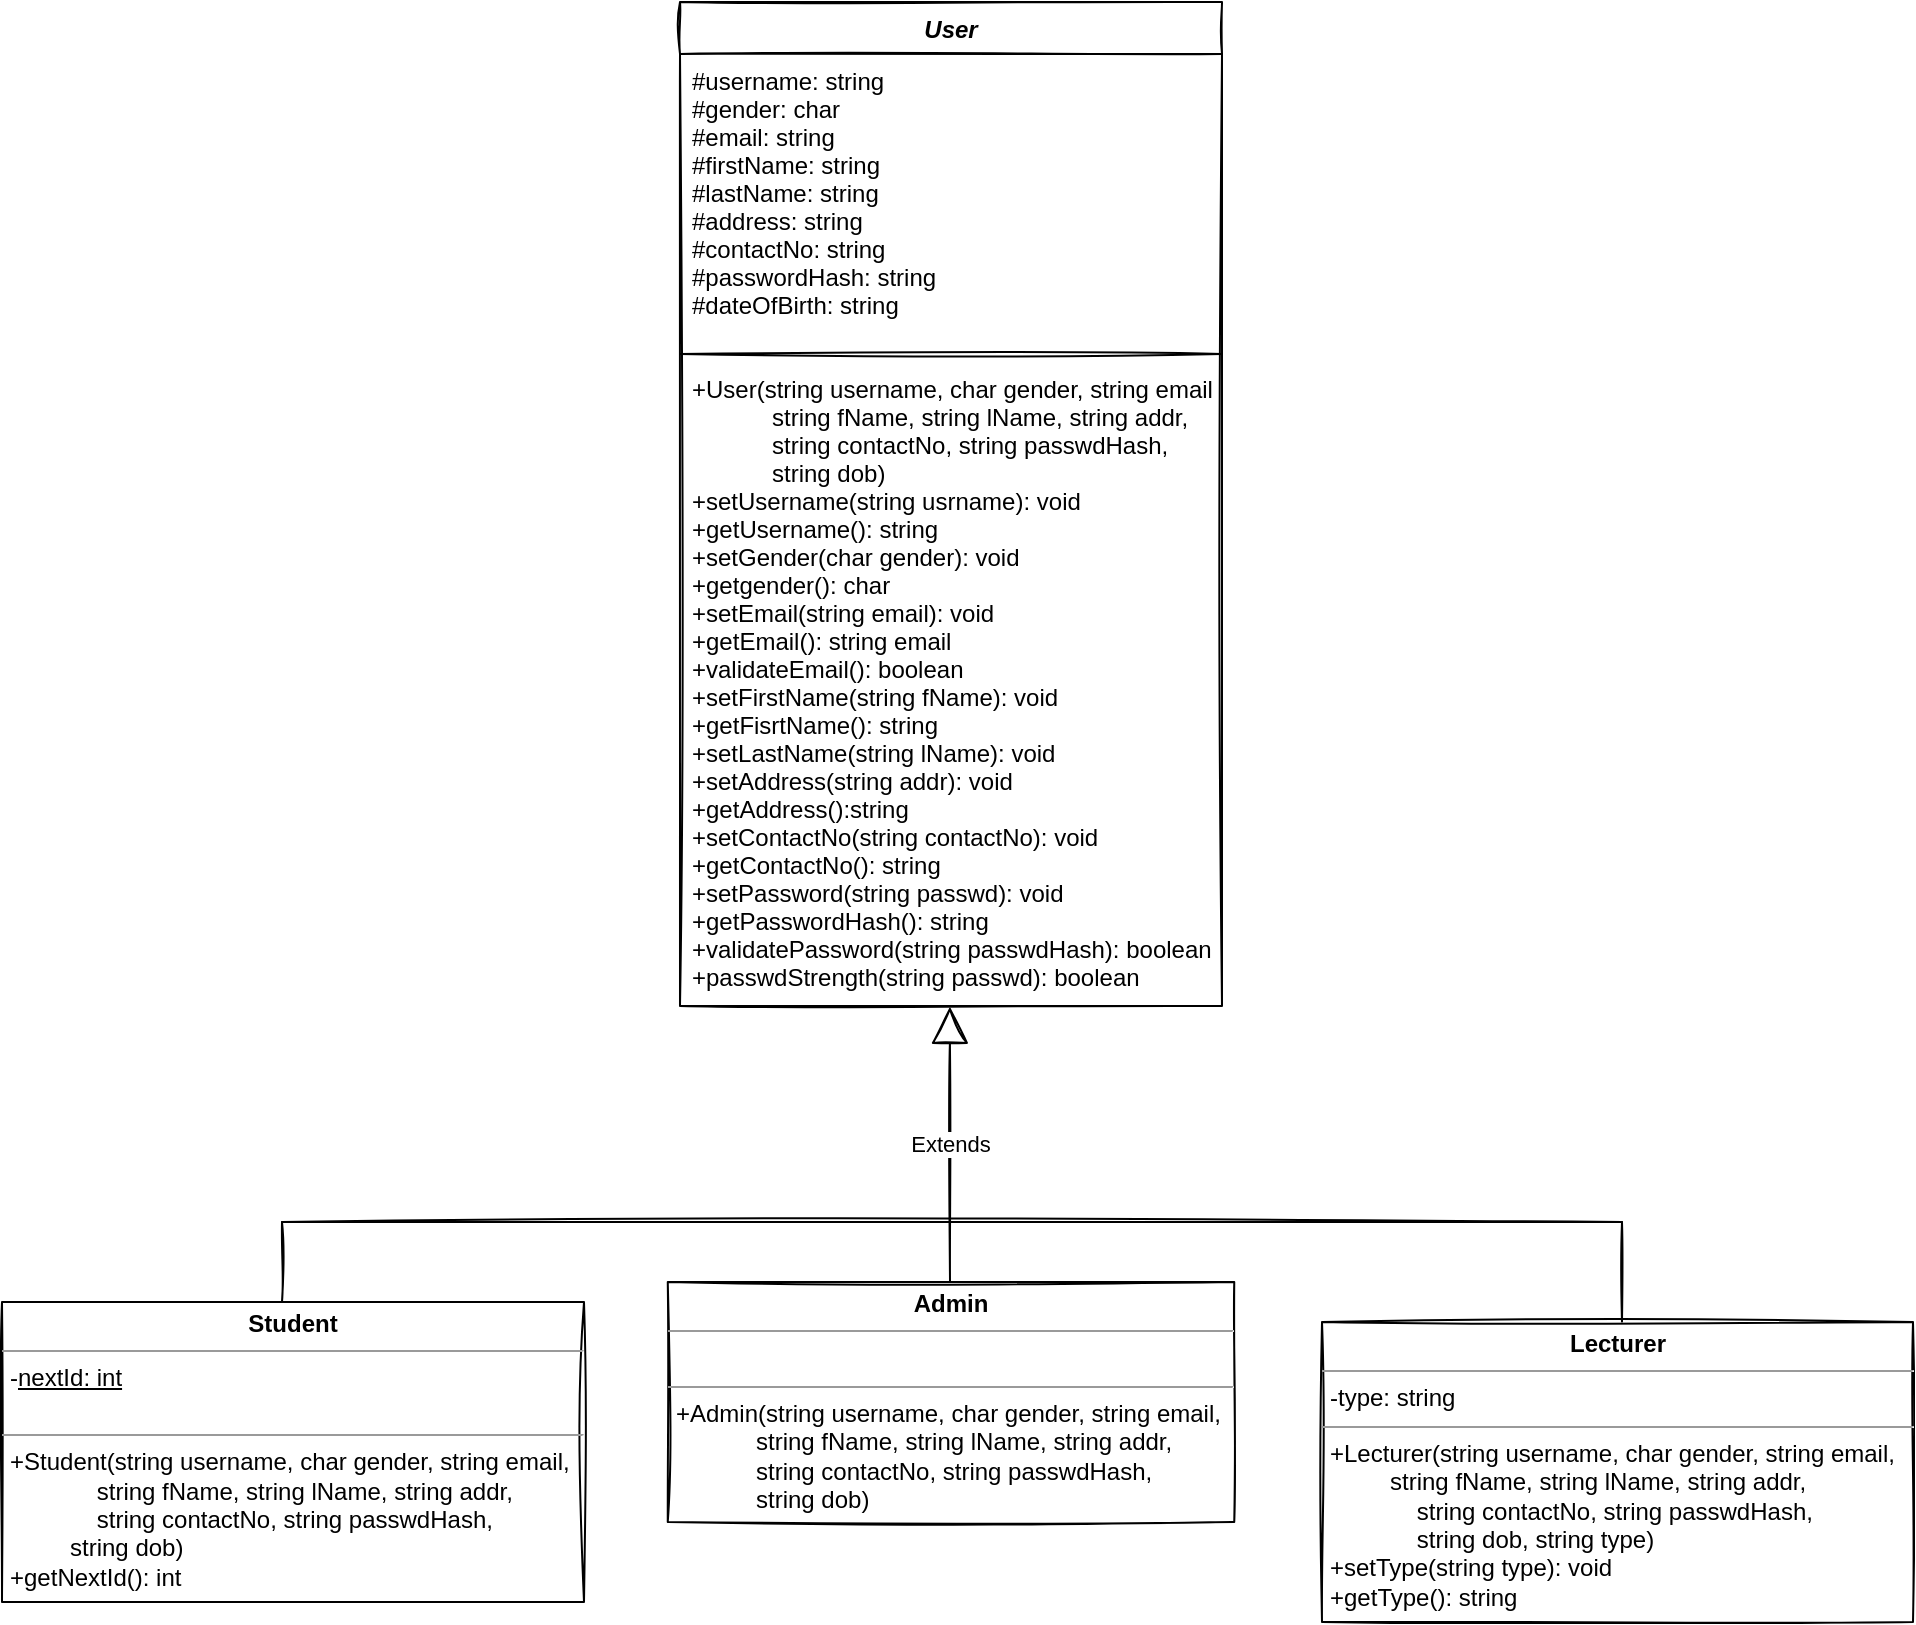 <mxfile version="19.0.2" type="github">
  <diagram id="C5RBs43oDa-KdzZeNtuy" name="Page-1">
    <mxGraphModel dx="1899" dy="539" grid="1" gridSize="10" guides="1" tooltips="1" connect="1" arrows="1" fold="1" page="1" pageScale="1" pageWidth="827" pageHeight="1169" background="none" math="0" shadow="0">
      <root>
        <mxCell id="WIyWlLk6GJQsqaUBKTNV-0" />
        <mxCell id="WIyWlLk6GJQsqaUBKTNV-1" parent="WIyWlLk6GJQsqaUBKTNV-0" />
        <mxCell id="vsI8x4DNpOkH-mvnldtv-0" value="User" style="swimlane;fontStyle=3;align=center;verticalAlign=top;childLayout=stackLayout;horizontal=1;startSize=26;horizontalStack=0;resizeParent=1;resizeParentMax=0;resizeLast=0;collapsible=1;marginBottom=0;rounded=0;sketch=1;shadow=0;swimlaneLine=1;glass=0;" parent="WIyWlLk6GJQsqaUBKTNV-1" vertex="1">
          <mxGeometry x="269" y="60" width="271" height="502" as="geometry" />
        </mxCell>
        <mxCell id="vsI8x4DNpOkH-mvnldtv-1" value="#username: string&#xa;#gender: char&#xa;#email: string&#xa;#firstName: string&#xa;#lastName: string&#xa;#address: string&#xa;#contactNo: string&#xa;#passwordHash: string&#xa;#dateOfBirth: string" style="text;strokeColor=none;fillColor=none;align=left;verticalAlign=top;spacingLeft=4;spacingRight=4;overflow=hidden;rotatable=0;points=[[0,0.5],[1,0.5]];portConstraint=eastwest;rounded=0;sketch=1;" parent="vsI8x4DNpOkH-mvnldtv-0" vertex="1">
          <mxGeometry y="26" width="271" height="146" as="geometry" />
        </mxCell>
        <mxCell id="vsI8x4DNpOkH-mvnldtv-2" value="" style="line;strokeWidth=1;fillColor=none;align=left;verticalAlign=middle;spacingTop=-1;spacingLeft=3;spacingRight=3;rotatable=0;labelPosition=right;points=[];portConstraint=eastwest;rounded=0;sketch=1;" parent="vsI8x4DNpOkH-mvnldtv-0" vertex="1">
          <mxGeometry y="172" width="271" height="8" as="geometry" />
        </mxCell>
        <mxCell id="vsI8x4DNpOkH-mvnldtv-3" value="+User(string username, char gender, string email, &#xa;            string fName, string lName, string addr,&#xa;            string contactNo, string passwdHash, &#xa;            string dob)&#xa;+setUsername(string usrname): void&#xa;+getUsername(): string&#xa;+setGender(char gender): void&#xa;+getgender(): char&#xa;+setEmail(string email): void&#xa;+getEmail(): string email&#xa;+validateEmail(): boolean&#xa;+setFirstName(string fName): void&#xa;+getFisrtName(): string&#xa;+setLastName(string lName): void&#xa;+setAddress(string addr): void&#xa;+getAddress():string&#xa;+setContactNo(string contactNo): void&#xa;+getContactNo(): string&#xa;+setPassword(string passwd): void&#xa;+getPasswordHash(): string&#xa;+validatePassword(string passwdHash): boolean&#xa;+passwdStrength(string passwd): boolean" style="text;strokeColor=none;fillColor=none;align=left;verticalAlign=top;spacingLeft=4;spacingRight=4;overflow=hidden;rotatable=0;points=[[0,0.5],[1,0.5]];portConstraint=eastwest;rounded=0;sketch=1;" parent="vsI8x4DNpOkH-mvnldtv-0" vertex="1">
          <mxGeometry y="180" width="271" height="322" as="geometry" />
        </mxCell>
        <mxCell id="vsI8x4DNpOkH-mvnldtv-5" value="&lt;p style=&quot;margin:0px;margin-top:4px;text-align:center;&quot;&gt;&lt;b&gt;Admin&lt;/b&gt;&lt;/p&gt;&lt;hr size=&quot;1&quot;&gt;&lt;p style=&quot;margin:0px;margin-left:4px;&quot;&gt;&lt;br&gt;&lt;/p&gt;&lt;hr size=&quot;1&quot;&gt;&lt;p style=&quot;margin:0px;margin-left:4px;&quot;&gt;+Admin(string username, char gender, string email,&lt;br style=&quot;padding: 0px; margin: 0px;&quot;&gt;&amp;nbsp;&amp;nbsp;&amp;nbsp;&amp;nbsp;&amp;nbsp;&amp;nbsp;&amp;nbsp;&amp;nbsp;&amp;nbsp;&amp;nbsp;&amp;nbsp;&amp;nbsp;string fName, string lName, string addr,&lt;br style=&quot;padding: 0px; margin: 0px;&quot;&gt;&amp;nbsp;&amp;nbsp;&amp;nbsp;&amp;nbsp;&amp;nbsp;&amp;nbsp;&amp;nbsp;&amp;nbsp;&amp;nbsp;&amp;nbsp;&amp;nbsp;&amp;nbsp;string contactNo, string passwdHash,&lt;br style=&quot;padding: 0px; margin: 0px;&quot;&gt;&amp;nbsp;&amp;nbsp;&amp;nbsp;&amp;nbsp;&amp;nbsp;&amp;nbsp;&amp;nbsp;&amp;nbsp;&amp;nbsp;&amp;nbsp;&amp;nbsp;&amp;nbsp;string dob)&lt;br&gt;&lt;/p&gt;" style="verticalAlign=top;align=left;overflow=fill;fontSize=12;fontFamily=Helvetica;html=1;rounded=0;sketch=1;" parent="WIyWlLk6GJQsqaUBKTNV-1" vertex="1">
          <mxGeometry x="262.88" y="700" width="283.25" height="120" as="geometry" />
        </mxCell>
        <mxCell id="vsI8x4DNpOkH-mvnldtv-7" value="Extends" style="endArrow=block;endSize=16;endFill=0;html=1;rounded=1;sketch=1;curved=0;entryX=0.498;entryY=1.001;entryDx=0;entryDy=0;entryPerimeter=0;" parent="WIyWlLk6GJQsqaUBKTNV-1" target="vsI8x4DNpOkH-mvnldtv-3" edge="1">
          <mxGeometry width="160" relative="1" as="geometry">
            <mxPoint x="404" y="700" as="sourcePoint" />
            <mxPoint x="404.13" y="585" as="targetPoint" />
            <Array as="points" />
          </mxGeometry>
        </mxCell>
        <mxCell id="vsI8x4DNpOkH-mvnldtv-18" value="" style="endArrow=none;html=1;rounded=1;sketch=1;curved=0;" parent="WIyWlLk6GJQsqaUBKTNV-1" edge="1">
          <mxGeometry width="50" height="50" relative="1" as="geometry">
            <mxPoint x="70" y="670" as="sourcePoint" />
            <mxPoint x="740" y="670" as="targetPoint" />
          </mxGeometry>
        </mxCell>
        <mxCell id="vsI8x4DNpOkH-mvnldtv-20" value="" style="endArrow=none;html=1;rounded=1;sketch=1;curved=0;" parent="WIyWlLk6GJQsqaUBKTNV-1" edge="1">
          <mxGeometry width="50" height="50" relative="1" as="geometry">
            <mxPoint x="70" y="710" as="sourcePoint" />
            <mxPoint x="70" y="670" as="targetPoint" />
          </mxGeometry>
        </mxCell>
        <mxCell id="vsI8x4DNpOkH-mvnldtv-21" value="" style="endArrow=none;html=1;rounded=1;sketch=1;curved=0;" parent="WIyWlLk6GJQsqaUBKTNV-1" edge="1">
          <mxGeometry width="50" height="50" relative="1" as="geometry">
            <mxPoint x="740" y="720" as="sourcePoint" />
            <mxPoint x="740" y="670" as="targetPoint" />
          </mxGeometry>
        </mxCell>
        <mxCell id="vsI8x4DNpOkH-mvnldtv-22" value="&lt;p style=&quot;margin:0px;margin-top:4px;text-align:center;&quot;&gt;&lt;b&gt;Student&lt;/b&gt;&lt;/p&gt;&lt;hr size=&quot;1&quot;&gt;&lt;p style=&quot;margin:0px;margin-left:4px;&quot;&gt;-&lt;u&gt;nextId: int&lt;/u&gt;&lt;/p&gt;&lt;p style=&quot;margin:0px;margin-left:4px;&quot;&gt;&lt;br&gt;&lt;/p&gt;&lt;hr size=&quot;1&quot;&gt;&lt;p style=&quot;margin:0px;margin-left:4px;&quot;&gt;+Student(string username, char gender, string email,&lt;br style=&quot;padding: 0px; margin: 0px;&quot;&gt;&amp;nbsp;&amp;nbsp;&amp;nbsp;&amp;nbsp;&amp;nbsp;&amp;nbsp;&amp;nbsp;&amp;nbsp;&amp;nbsp;&amp;nbsp;&amp;nbsp;&amp;nbsp;&lt;span style=&quot;white-space: pre;&quot;&gt; &lt;/span&gt;string fName, string lName, string addr,&lt;br style=&quot;padding: 0px; margin: 0px;&quot;&gt;&amp;nbsp;&amp;nbsp;&amp;nbsp;&amp;nbsp;&amp;nbsp;&amp;nbsp;&amp;nbsp;&amp;nbsp;&amp;nbsp;&amp;nbsp;&amp;nbsp;&amp;nbsp;&lt;span style=&quot;white-space: pre;&quot;&gt; &lt;/span&gt;string contactNo, string passwdHash,&lt;br style=&quot;padding: 0px; margin: 0px;&quot;&gt;&lt;span style=&quot;white-space: pre;&quot;&gt; &lt;/span&gt;&amp;nbsp; &amp;nbsp; &amp;nbsp; &amp;nbsp; string dob)&lt;br&gt;&lt;/p&gt;&lt;p style=&quot;margin:0px;margin-left:4px;&quot;&gt;+getNextId(): int&lt;/p&gt;" style="verticalAlign=top;align=left;overflow=fill;fontSize=12;fontFamily=Helvetica;html=1;rounded=0;sketch=1;" parent="WIyWlLk6GJQsqaUBKTNV-1" vertex="1">
          <mxGeometry x="-70" y="710" width="291" height="150" as="geometry" />
        </mxCell>
        <mxCell id="vsI8x4DNpOkH-mvnldtv-23" value="&lt;p style=&quot;margin:0px;margin-top:4px;text-align:center;&quot;&gt;&lt;b&gt;Lecturer&lt;/b&gt;&lt;/p&gt;&lt;hr size=&quot;1&quot;&gt;&lt;p style=&quot;margin:0px;margin-left:4px;&quot;&gt;-type: string&lt;/p&gt;&lt;hr size=&quot;1&quot;&gt;&lt;p style=&quot;margin:0px;margin-left:4px;&quot;&gt;+Lecturer(string username, char gender, string email,&lt;br style=&quot;padding: 0px; margin: 0px;&quot;&gt;&lt;span style=&quot;white-space: pre;&quot;&gt; &lt;/span&gt;&amp;nbsp; &amp;nbsp; &amp;nbsp; &amp;nbsp; string fName, string lName, string addr,&lt;br style=&quot;padding: 0px; margin: 0px;&quot;&gt;&amp;nbsp;&amp;nbsp;&amp;nbsp;&amp;nbsp;&amp;nbsp;&amp;nbsp;&amp;nbsp;&amp;nbsp;&amp;nbsp;&amp;nbsp;&amp;nbsp;&amp;nbsp;&lt;span style=&quot;white-space: pre;&quot;&gt; &lt;/span&gt;string contactNo, string passwdHash,&lt;br style=&quot;padding: 0px; margin: 0px;&quot;&gt;&amp;nbsp;&amp;nbsp;&amp;nbsp;&amp;nbsp;&amp;nbsp;&amp;nbsp;&amp;nbsp;&amp;nbsp;&amp;nbsp;&amp;nbsp;&amp;nbsp;&amp;nbsp;&lt;span style=&quot;white-space: pre;&quot;&gt; &lt;/span&gt;string dob, string type)&lt;br&gt;&lt;/p&gt;&lt;p style=&quot;margin:0px;margin-left:4px;&quot;&gt;+setType(string type): void&lt;/p&gt;&lt;p style=&quot;margin:0px;margin-left:4px;&quot;&gt;+getType(): string&lt;/p&gt;" style="verticalAlign=top;align=left;overflow=fill;fontSize=12;fontFamily=Helvetica;html=1;rounded=0;sketch=1;" parent="WIyWlLk6GJQsqaUBKTNV-1" vertex="1">
          <mxGeometry x="590" y="720" width="295.5" height="150" as="geometry" />
        </mxCell>
      </root>
    </mxGraphModel>
  </diagram>
</mxfile>
